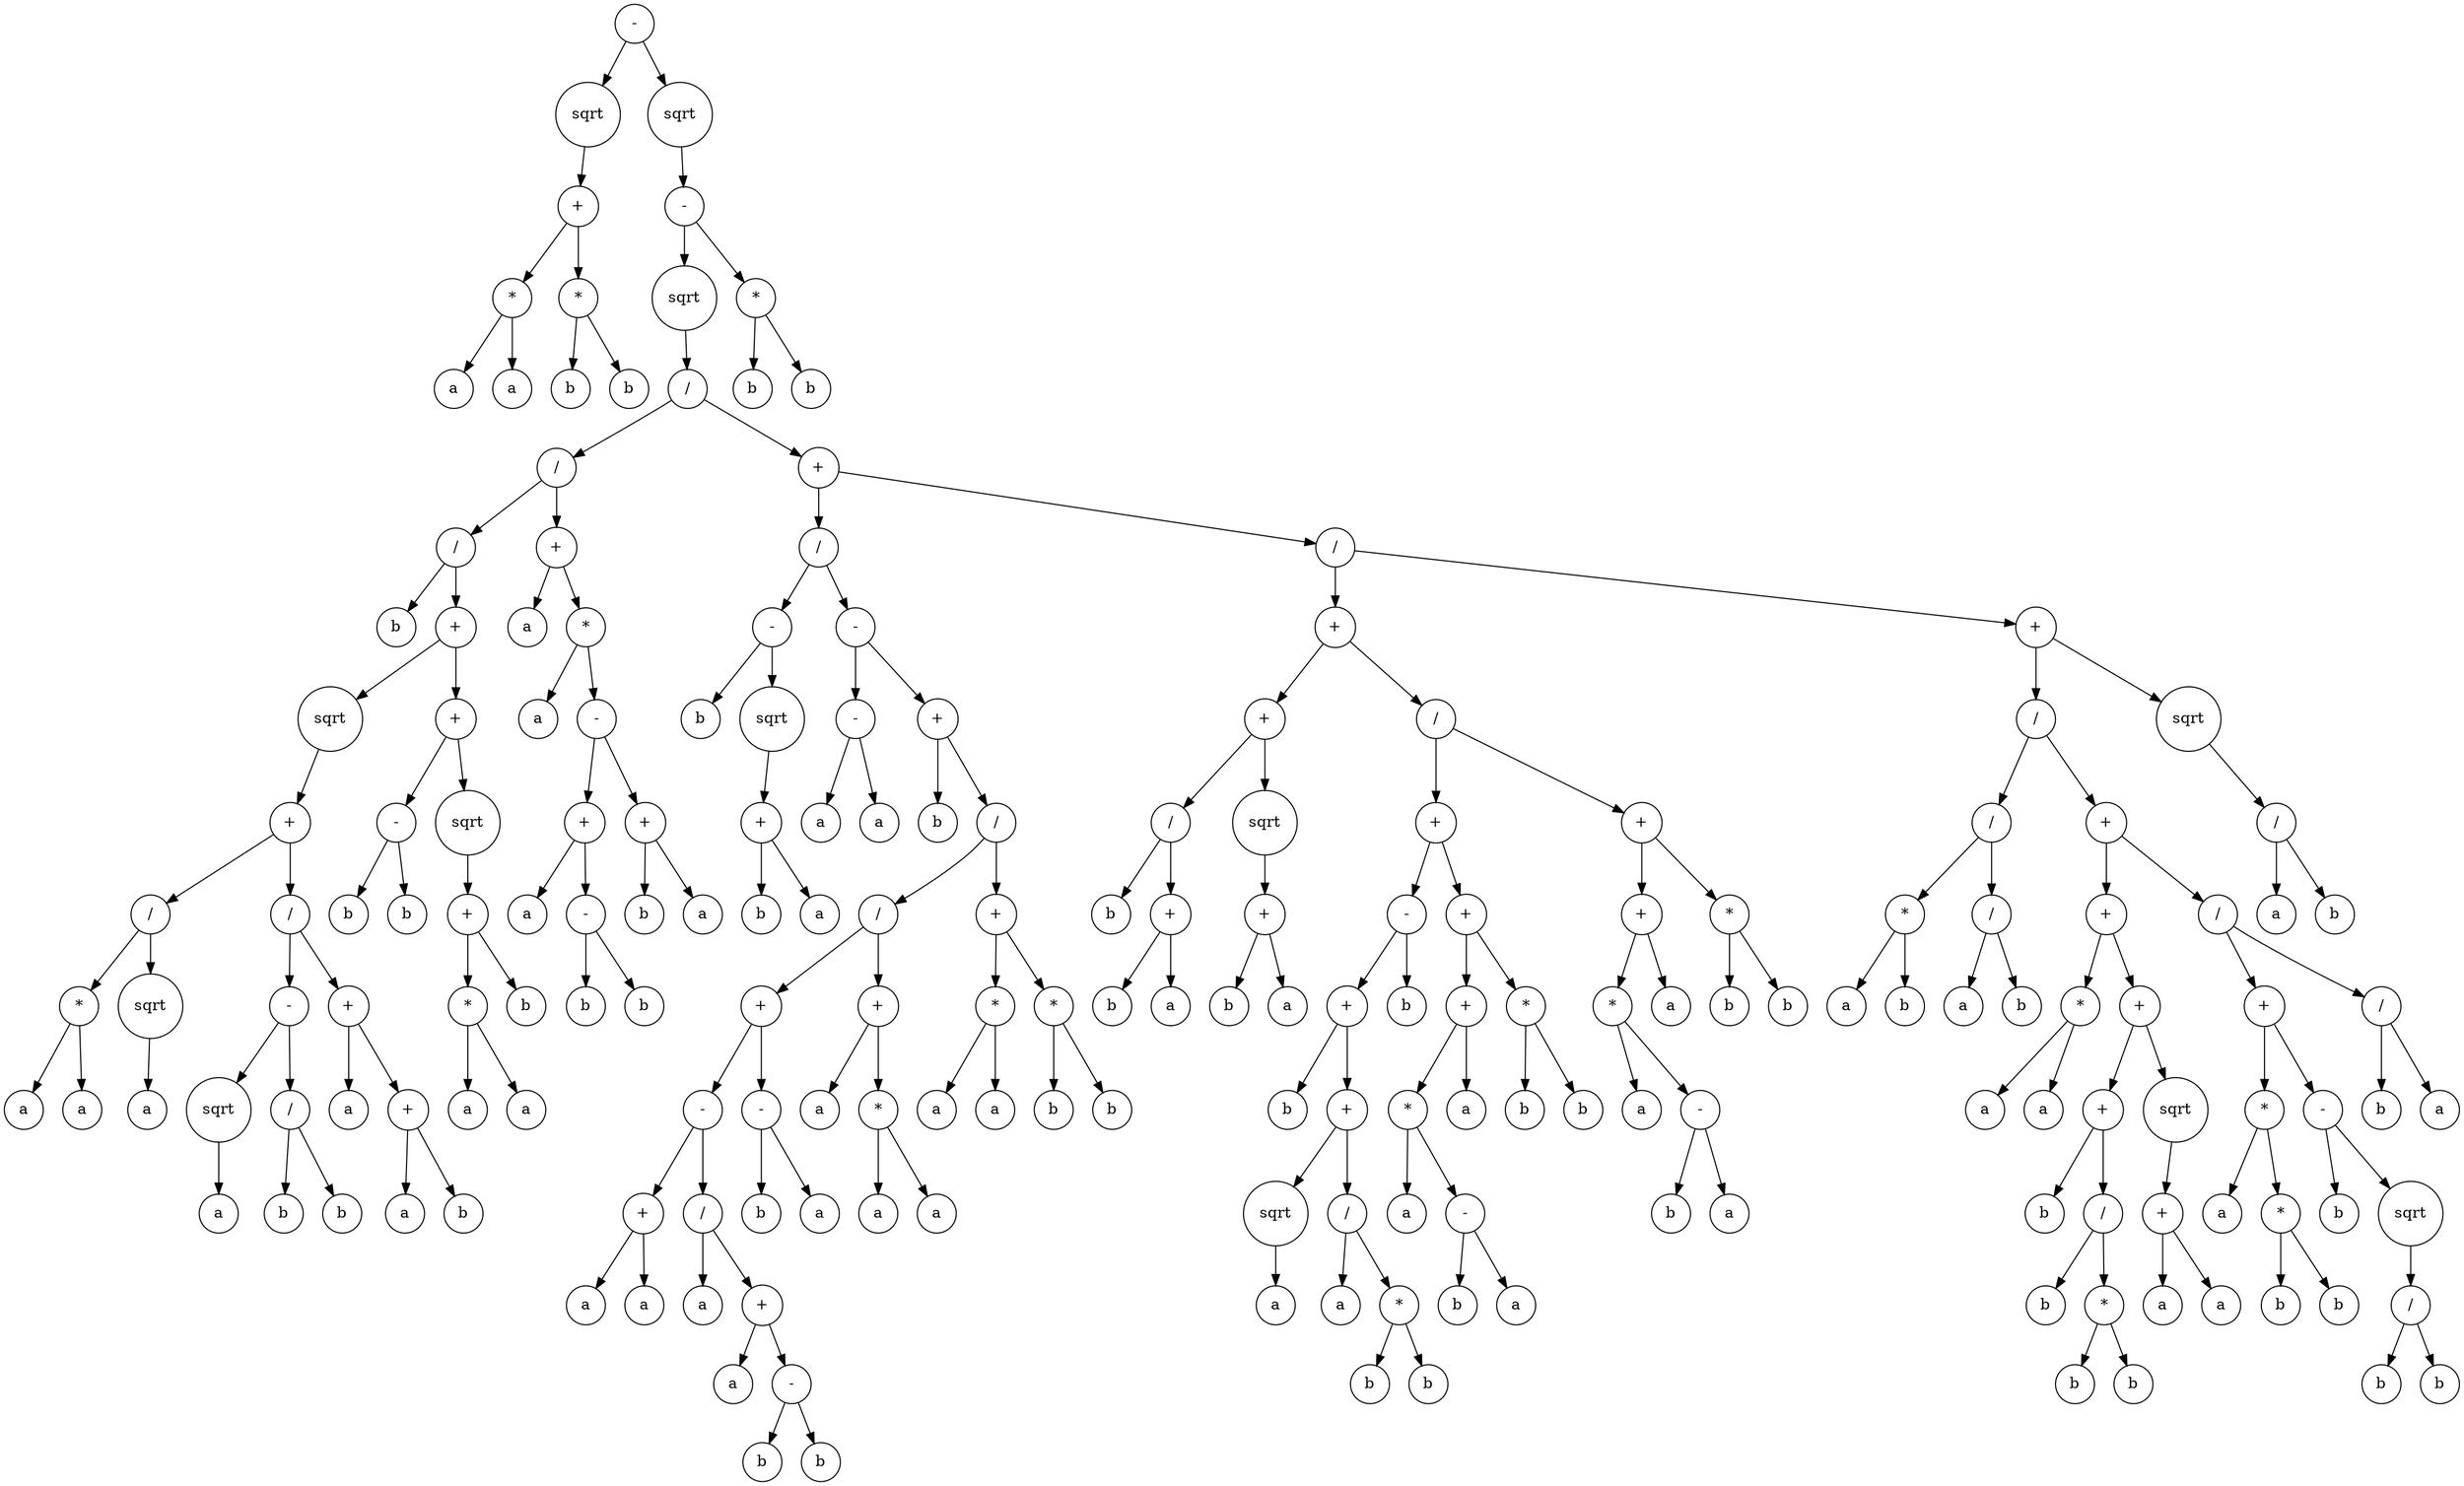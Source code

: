 digraph g {
graph [ordering=out];
node [shape=circle];
n[label = "-"];
n0[label = "sqrt"];
n00[label = "+"];
n000[label = "*"];
n0000[label = "a"];
n000 -> n0000;
n0001[label = "a"];
n000 -> n0001;
n00 -> n000;
n001[label = "*"];
n0010[label = "b"];
n001 -> n0010;
n0011[label = "b"];
n001 -> n0011;
n00 -> n001;
n0 -> n00;
n -> n0;
n1[label = "sqrt"];
n10[label = "-"];
n100[label = "sqrt"];
n1000[label = "/"];
n10000[label = "/"];
n100000[label = "/"];
n1000000[label = "b"];
n100000 -> n1000000;
n1000001[label = "+"];
n10000010[label = "sqrt"];
n100000100[label = "+"];
n1000001000[label = "/"];
n10000010000[label = "*"];
n100000100000[label = "a"];
n10000010000 -> n100000100000;
n100000100001[label = "a"];
n10000010000 -> n100000100001;
n1000001000 -> n10000010000;
n10000010001[label = "sqrt"];
n100000100010[label = "a"];
n10000010001 -> n100000100010;
n1000001000 -> n10000010001;
n100000100 -> n1000001000;
n1000001001[label = "/"];
n10000010010[label = "-"];
n100000100100[label = "sqrt"];
n1000001001000[label = "a"];
n100000100100 -> n1000001001000;
n10000010010 -> n100000100100;
n100000100101[label = "/"];
n1000001001010[label = "b"];
n100000100101 -> n1000001001010;
n1000001001011[label = "b"];
n100000100101 -> n1000001001011;
n10000010010 -> n100000100101;
n1000001001 -> n10000010010;
n10000010011[label = "+"];
n100000100110[label = "a"];
n10000010011 -> n100000100110;
n100000100111[label = "+"];
n1000001001110[label = "a"];
n100000100111 -> n1000001001110;
n1000001001111[label = "b"];
n100000100111 -> n1000001001111;
n10000010011 -> n100000100111;
n1000001001 -> n10000010011;
n100000100 -> n1000001001;
n10000010 -> n100000100;
n1000001 -> n10000010;
n10000011[label = "+"];
n100000110[label = "-"];
n1000001100[label = "b"];
n100000110 -> n1000001100;
n1000001101[label = "b"];
n100000110 -> n1000001101;
n10000011 -> n100000110;
n100000111[label = "sqrt"];
n1000001110[label = "+"];
n10000011100[label = "*"];
n100000111000[label = "a"];
n10000011100 -> n100000111000;
n100000111001[label = "a"];
n10000011100 -> n100000111001;
n1000001110 -> n10000011100;
n10000011101[label = "b"];
n1000001110 -> n10000011101;
n100000111 -> n1000001110;
n10000011 -> n100000111;
n1000001 -> n10000011;
n100000 -> n1000001;
n10000 -> n100000;
n100001[label = "+"];
n1000010[label = "a"];
n100001 -> n1000010;
n1000011[label = "*"];
n10000110[label = "a"];
n1000011 -> n10000110;
n10000111[label = "-"];
n100001110[label = "+"];
n1000011100[label = "a"];
n100001110 -> n1000011100;
n1000011101[label = "-"];
n10000111010[label = "b"];
n1000011101 -> n10000111010;
n10000111011[label = "b"];
n1000011101 -> n10000111011;
n100001110 -> n1000011101;
n10000111 -> n100001110;
n100001111[label = "+"];
n1000011110[label = "b"];
n100001111 -> n1000011110;
n1000011111[label = "a"];
n100001111 -> n1000011111;
n10000111 -> n100001111;
n1000011 -> n10000111;
n100001 -> n1000011;
n10000 -> n100001;
n1000 -> n10000;
n10001[label = "+"];
n100010[label = "/"];
n1000100[label = "-"];
n10001000[label = "b"];
n1000100 -> n10001000;
n10001001[label = "sqrt"];
n100010010[label = "+"];
n1000100100[label = "b"];
n100010010 -> n1000100100;
n1000100101[label = "a"];
n100010010 -> n1000100101;
n10001001 -> n100010010;
n1000100 -> n10001001;
n100010 -> n1000100;
n1000101[label = "-"];
n10001010[label = "-"];
n100010100[label = "a"];
n10001010 -> n100010100;
n100010101[label = "a"];
n10001010 -> n100010101;
n1000101 -> n10001010;
n10001011[label = "+"];
n100010110[label = "b"];
n10001011 -> n100010110;
n100010111[label = "/"];
n1000101110[label = "/"];
n10001011100[label = "+"];
n100010111000[label = "-"];
n1000101110000[label = "+"];
n10001011100000[label = "a"];
n1000101110000 -> n10001011100000;
n10001011100001[label = "a"];
n1000101110000 -> n10001011100001;
n100010111000 -> n1000101110000;
n1000101110001[label = "/"];
n10001011100010[label = "a"];
n1000101110001 -> n10001011100010;
n10001011100011[label = "+"];
n100010111000110[label = "a"];
n10001011100011 -> n100010111000110;
n100010111000111[label = "-"];
n1000101110001110[label = "b"];
n100010111000111 -> n1000101110001110;
n1000101110001111[label = "b"];
n100010111000111 -> n1000101110001111;
n10001011100011 -> n100010111000111;
n1000101110001 -> n10001011100011;
n100010111000 -> n1000101110001;
n10001011100 -> n100010111000;
n100010111001[label = "-"];
n1000101110010[label = "b"];
n100010111001 -> n1000101110010;
n1000101110011[label = "a"];
n100010111001 -> n1000101110011;
n10001011100 -> n100010111001;
n1000101110 -> n10001011100;
n10001011101[label = "+"];
n100010111010[label = "a"];
n10001011101 -> n100010111010;
n100010111011[label = "*"];
n1000101110110[label = "a"];
n100010111011 -> n1000101110110;
n1000101110111[label = "a"];
n100010111011 -> n1000101110111;
n10001011101 -> n100010111011;
n1000101110 -> n10001011101;
n100010111 -> n1000101110;
n1000101111[label = "+"];
n10001011110[label = "*"];
n100010111100[label = "a"];
n10001011110 -> n100010111100;
n100010111101[label = "a"];
n10001011110 -> n100010111101;
n1000101111 -> n10001011110;
n10001011111[label = "*"];
n100010111110[label = "b"];
n10001011111 -> n100010111110;
n100010111111[label = "b"];
n10001011111 -> n100010111111;
n1000101111 -> n10001011111;
n100010111 -> n1000101111;
n10001011 -> n100010111;
n1000101 -> n10001011;
n100010 -> n1000101;
n10001 -> n100010;
n100011[label = "/"];
n1000110[label = "+"];
n10001100[label = "+"];
n100011000[label = "/"];
n1000110000[label = "b"];
n100011000 -> n1000110000;
n1000110001[label = "+"];
n10001100010[label = "b"];
n1000110001 -> n10001100010;
n10001100011[label = "a"];
n1000110001 -> n10001100011;
n100011000 -> n1000110001;
n10001100 -> n100011000;
n100011001[label = "sqrt"];
n1000110010[label = "+"];
n10001100100[label = "b"];
n1000110010 -> n10001100100;
n10001100101[label = "a"];
n1000110010 -> n10001100101;
n100011001 -> n1000110010;
n10001100 -> n100011001;
n1000110 -> n10001100;
n10001101[label = "/"];
n100011010[label = "+"];
n1000110100[label = "-"];
n10001101000[label = "+"];
n100011010000[label = "b"];
n10001101000 -> n100011010000;
n100011010001[label = "+"];
n1000110100010[label = "sqrt"];
n10001101000100[label = "a"];
n1000110100010 -> n10001101000100;
n100011010001 -> n1000110100010;
n1000110100011[label = "/"];
n10001101000110[label = "a"];
n1000110100011 -> n10001101000110;
n10001101000111[label = "*"];
n100011010001110[label = "b"];
n10001101000111 -> n100011010001110;
n100011010001111[label = "b"];
n10001101000111 -> n100011010001111;
n1000110100011 -> n10001101000111;
n100011010001 -> n1000110100011;
n10001101000 -> n100011010001;
n1000110100 -> n10001101000;
n10001101001[label = "b"];
n1000110100 -> n10001101001;
n100011010 -> n1000110100;
n1000110101[label = "+"];
n10001101010[label = "+"];
n100011010100[label = "*"];
n1000110101000[label = "a"];
n100011010100 -> n1000110101000;
n1000110101001[label = "-"];
n10001101010010[label = "b"];
n1000110101001 -> n10001101010010;
n10001101010011[label = "a"];
n1000110101001 -> n10001101010011;
n100011010100 -> n1000110101001;
n10001101010 -> n100011010100;
n100011010101[label = "a"];
n10001101010 -> n100011010101;
n1000110101 -> n10001101010;
n10001101011[label = "*"];
n100011010110[label = "b"];
n10001101011 -> n100011010110;
n100011010111[label = "b"];
n10001101011 -> n100011010111;
n1000110101 -> n10001101011;
n100011010 -> n1000110101;
n10001101 -> n100011010;
n100011011[label = "+"];
n1000110110[label = "+"];
n10001101100[label = "*"];
n100011011000[label = "a"];
n10001101100 -> n100011011000;
n100011011001[label = "-"];
n1000110110010[label = "b"];
n100011011001 -> n1000110110010;
n1000110110011[label = "a"];
n100011011001 -> n1000110110011;
n10001101100 -> n100011011001;
n1000110110 -> n10001101100;
n10001101101[label = "a"];
n1000110110 -> n10001101101;
n100011011 -> n1000110110;
n1000110111[label = "*"];
n10001101110[label = "b"];
n1000110111 -> n10001101110;
n10001101111[label = "b"];
n1000110111 -> n10001101111;
n100011011 -> n1000110111;
n10001101 -> n100011011;
n1000110 -> n10001101;
n100011 -> n1000110;
n1000111[label = "+"];
n10001110[label = "/"];
n100011100[label = "/"];
n1000111000[label = "*"];
n10001110000[label = "a"];
n1000111000 -> n10001110000;
n10001110001[label = "b"];
n1000111000 -> n10001110001;
n100011100 -> n1000111000;
n1000111001[label = "/"];
n10001110010[label = "a"];
n1000111001 -> n10001110010;
n10001110011[label = "b"];
n1000111001 -> n10001110011;
n100011100 -> n1000111001;
n10001110 -> n100011100;
n100011101[label = "+"];
n1000111010[label = "+"];
n10001110100[label = "*"];
n100011101000[label = "a"];
n10001110100 -> n100011101000;
n100011101001[label = "a"];
n10001110100 -> n100011101001;
n1000111010 -> n10001110100;
n10001110101[label = "+"];
n100011101010[label = "+"];
n1000111010100[label = "b"];
n100011101010 -> n1000111010100;
n1000111010101[label = "/"];
n10001110101010[label = "b"];
n1000111010101 -> n10001110101010;
n10001110101011[label = "*"];
n100011101010110[label = "b"];
n10001110101011 -> n100011101010110;
n100011101010111[label = "b"];
n10001110101011 -> n100011101010111;
n1000111010101 -> n10001110101011;
n100011101010 -> n1000111010101;
n10001110101 -> n100011101010;
n100011101011[label = "sqrt"];
n1000111010110[label = "+"];
n10001110101100[label = "a"];
n1000111010110 -> n10001110101100;
n10001110101101[label = "a"];
n1000111010110 -> n10001110101101;
n100011101011 -> n1000111010110;
n10001110101 -> n100011101011;
n1000111010 -> n10001110101;
n100011101 -> n1000111010;
n1000111011[label = "/"];
n10001110110[label = "+"];
n100011101100[label = "*"];
n1000111011000[label = "a"];
n100011101100 -> n1000111011000;
n1000111011001[label = "*"];
n10001110110010[label = "b"];
n1000111011001 -> n10001110110010;
n10001110110011[label = "b"];
n1000111011001 -> n10001110110011;
n100011101100 -> n1000111011001;
n10001110110 -> n100011101100;
n100011101101[label = "-"];
n1000111011010[label = "b"];
n100011101101 -> n1000111011010;
n1000111011011[label = "sqrt"];
n10001110110110[label = "/"];
n100011101101100[label = "b"];
n10001110110110 -> n100011101101100;
n100011101101101[label = "b"];
n10001110110110 -> n100011101101101;
n1000111011011 -> n10001110110110;
n100011101101 -> n1000111011011;
n10001110110 -> n100011101101;
n1000111011 -> n10001110110;
n10001110111[label = "/"];
n100011101110[label = "b"];
n10001110111 -> n100011101110;
n100011101111[label = "a"];
n10001110111 -> n100011101111;
n1000111011 -> n10001110111;
n100011101 -> n1000111011;
n10001110 -> n100011101;
n1000111 -> n10001110;
n10001111[label = "sqrt"];
n100011110[label = "/"];
n1000111100[label = "a"];
n100011110 -> n1000111100;
n1000111101[label = "b"];
n100011110 -> n1000111101;
n10001111 -> n100011110;
n1000111 -> n10001111;
n100011 -> n1000111;
n10001 -> n100011;
n1000 -> n10001;
n100 -> n1000;
n10 -> n100;
n101[label = "*"];
n1010[label = "b"];
n101 -> n1010;
n1011[label = "b"];
n101 -> n1011;
n10 -> n101;
n1 -> n10;
n -> n1;
}
